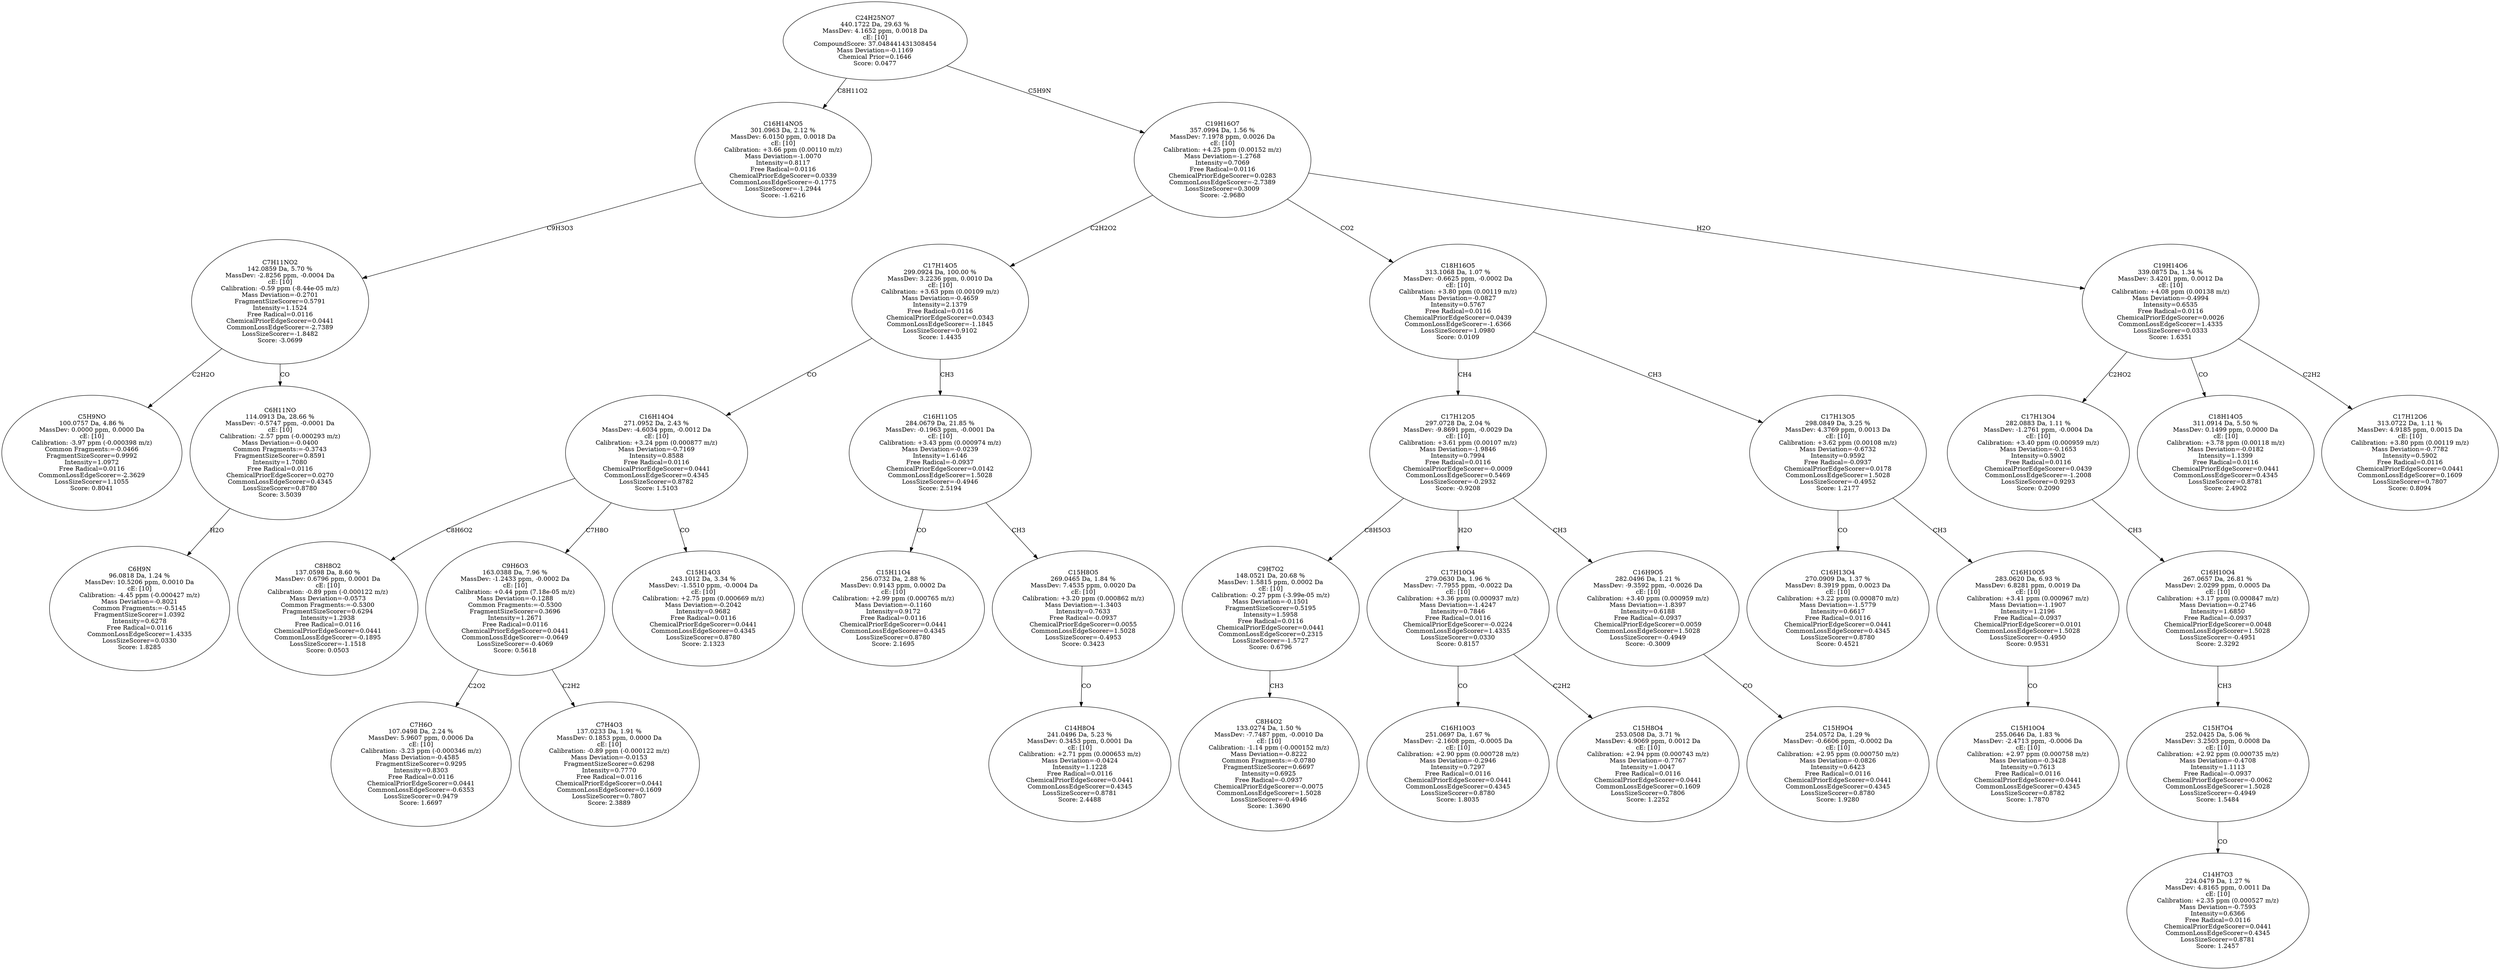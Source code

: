 strict digraph {
v1 [label="C5H9NO\n100.0757 Da, 4.86 %\nMassDev: 0.0000 ppm, 0.0000 Da\ncE: [10]\nCalibration: -3.97 ppm (-0.000398 m/z)\nCommon Fragments:=-0.0466\nFragmentSizeScorer=0.9992\nIntensity=1.0972\nFree Radical=0.0116\nCommonLossEdgeScorer=-2.3629\nLossSizeScorer=1.1055\nScore: 0.8041"];
v2 [label="C6H9N\n96.0818 Da, 1.24 %\nMassDev: 10.5206 ppm, 0.0010 Da\ncE: [10]\nCalibration: -4.45 ppm (-0.000427 m/z)\nMass Deviation=-0.8021\nCommon Fragments:=-0.5145\nFragmentSizeScorer=1.0392\nIntensity=0.6278\nFree Radical=0.0116\nCommonLossEdgeScorer=1.4335\nLossSizeScorer=0.0330\nScore: 1.8285"];
v3 [label="C6H11NO\n114.0913 Da, 28.66 %\nMassDev: -0.5747 ppm, -0.0001 Da\ncE: [10]\nCalibration: -2.57 ppm (-0.000293 m/z)\nMass Deviation=-0.0400\nCommon Fragments:=-0.3743\nFragmentSizeScorer=0.8591\nIntensity=1.7080\nFree Radical=0.0116\nChemicalPriorEdgeScorer=0.0270\nCommonLossEdgeScorer=0.4345\nLossSizeScorer=0.8780\nScore: 3.5039"];
v4 [label="C7H11NO2\n142.0859 Da, 5.70 %\nMassDev: -2.8256 ppm, -0.0004 Da\ncE: [10]\nCalibration: -0.59 ppm (-8.44e-05 m/z)\nMass Deviation=-0.2701\nFragmentSizeScorer=0.5791\nIntensity=1.1524\nFree Radical=0.0116\nChemicalPriorEdgeScorer=0.0441\nCommonLossEdgeScorer=-2.7389\nLossSizeScorer=-1.8482\nScore: -3.0699"];
v5 [label="C16H14NO5\n301.0963 Da, 2.12 %\nMassDev: 6.0150 ppm, 0.0018 Da\ncE: [10]\nCalibration: +3.66 ppm (0.00110 m/z)\nMass Deviation=-1.0070\nIntensity=0.8117\nFree Radical=0.0116\nChemicalPriorEdgeScorer=0.0339\nCommonLossEdgeScorer=-0.1775\nLossSizeScorer=-1.2944\nScore: -1.6216"];
v6 [label="C8H8O2\n137.0598 Da, 8.60 %\nMassDev: 0.6796 ppm, 0.0001 Da\ncE: [10]\nCalibration: -0.89 ppm (-0.000122 m/z)\nMass Deviation=-0.0573\nCommon Fragments:=-0.5300\nFragmentSizeScorer=0.6294\nIntensity=1.2938\nFree Radical=0.0116\nChemicalPriorEdgeScorer=0.0441\nCommonLossEdgeScorer=-0.1895\nLossSizeScorer=-1.1518\nScore: 0.0503"];
v7 [label="C7H6O\n107.0498 Da, 2.24 %\nMassDev: 5.9607 ppm, 0.0006 Da\ncE: [10]\nCalibration: -3.23 ppm (-0.000346 m/z)\nMass Deviation=-0.4585\nFragmentSizeScorer=0.9295\nIntensity=0.8303\nFree Radical=0.0116\nChemicalPriorEdgeScorer=0.0441\nCommonLossEdgeScorer=-0.6353\nLossSizeScorer=0.9479\nScore: 1.6697"];
v8 [label="C7H4O3\n137.0233 Da, 1.91 %\nMassDev: 0.1853 ppm, 0.0000 Da\ncE: [10]\nCalibration: -0.89 ppm (-0.000122 m/z)\nMass Deviation=-0.0153\nFragmentSizeScorer=0.6298\nIntensity=0.7770\nFree Radical=0.0116\nChemicalPriorEdgeScorer=0.0441\nCommonLossEdgeScorer=0.1609\nLossSizeScorer=0.7807\nScore: 2.3889"];
v9 [label="C9H6O3\n163.0388 Da, 7.96 %\nMassDev: -1.2433 ppm, -0.0002 Da\ncE: [10]\nCalibration: +0.44 ppm (7.18e-05 m/z)\nMass Deviation=-0.1288\nCommon Fragments:=-0.5300\nFragmentSizeScorer=0.3696\nIntensity=1.2671\nFree Radical=0.0116\nChemicalPriorEdgeScorer=0.0441\nCommonLossEdgeScorer=-0.0649\nLossSizeScorer=-0.4069\nScore: 0.5618"];
v10 [label="C15H14O3\n243.1012 Da, 3.34 %\nMassDev: -1.5510 ppm, -0.0004 Da\ncE: [10]\nCalibration: +2.75 ppm (0.000669 m/z)\nMass Deviation=-0.2042\nIntensity=0.9682\nFree Radical=0.0116\nChemicalPriorEdgeScorer=0.0441\nCommonLossEdgeScorer=0.4345\nLossSizeScorer=0.8780\nScore: 2.1323"];
v11 [label="C16H14O4\n271.0952 Da, 2.43 %\nMassDev: -4.6034 ppm, -0.0012 Da\ncE: [10]\nCalibration: +3.24 ppm (0.000877 m/z)\nMass Deviation=-0.7169\nIntensity=0.8588\nFree Radical=0.0116\nChemicalPriorEdgeScorer=0.0441\nCommonLossEdgeScorer=0.4345\nLossSizeScorer=0.8782\nScore: 1.5103"];
v12 [label="C15H11O4\n256.0732 Da, 2.88 %\nMassDev: 0.9143 ppm, 0.0002 Da\ncE: [10]\nCalibration: +2.99 ppm (0.000765 m/z)\nMass Deviation=-0.1160\nIntensity=0.9172\nFree Radical=0.0116\nChemicalPriorEdgeScorer=0.0441\nCommonLossEdgeScorer=0.4345\nLossSizeScorer=0.8780\nScore: 2.1695"];
v13 [label="C14H8O4\n241.0496 Da, 5.23 %\nMassDev: 0.3453 ppm, 0.0001 Da\ncE: [10]\nCalibration: +2.71 ppm (0.000653 m/z)\nMass Deviation=-0.0424\nIntensity=1.1228\nFree Radical=0.0116\nChemicalPriorEdgeScorer=0.0441\nCommonLossEdgeScorer=0.4345\nLossSizeScorer=0.8781\nScore: 2.4488"];
v14 [label="C15H8O5\n269.0465 Da, 1.84 %\nMassDev: 7.4535 ppm, 0.0020 Da\ncE: [10]\nCalibration: +3.20 ppm (0.000862 m/z)\nMass Deviation=-1.3403\nIntensity=0.7633\nFree Radical=-0.0937\nChemicalPriorEdgeScorer=0.0055\nCommonLossEdgeScorer=1.5028\nLossSizeScorer=-0.4953\nScore: 0.3423"];
v15 [label="C16H11O5\n284.0679 Da, 21.85 %\nMassDev: -0.1963 ppm, -0.0001 Da\ncE: [10]\nCalibration: +3.43 ppm (0.000974 m/z)\nMass Deviation=-0.0239\nIntensity=1.6146\nFree Radical=-0.0937\nChemicalPriorEdgeScorer=0.0142\nCommonLossEdgeScorer=1.5028\nLossSizeScorer=-0.4946\nScore: 2.5194"];
v16 [label="C17H14O5\n299.0924 Da, 100.00 %\nMassDev: 3.2236 ppm, 0.0010 Da\ncE: [10]\nCalibration: +3.63 ppm (0.00109 m/z)\nMass Deviation=-0.4659\nIntensity=2.1379\nFree Radical=0.0116\nChemicalPriorEdgeScorer=0.0343\nCommonLossEdgeScorer=-1.1845\nLossSizeScorer=0.9102\nScore: 1.4435"];
v17 [label="C8H4O2\n133.0274 Da, 1.50 %\nMassDev: -7.7487 ppm, -0.0010 Da\ncE: [10]\nCalibration: -1.14 ppm (-0.000152 m/z)\nMass Deviation=-0.8222\nCommon Fragments:=-0.0780\nFragmentSizeScorer=0.6697\nIntensity=0.6925\nFree Radical=-0.0937\nChemicalPriorEdgeScorer=-0.0075\nCommonLossEdgeScorer=1.5028\nLossSizeScorer=-0.4946\nScore: 1.3690"];
v18 [label="C9H7O2\n148.0521 Da, 20.68 %\nMassDev: 1.5815 ppm, 0.0002 Da\ncE: [10]\nCalibration: -0.27 ppm (-3.99e-05 m/z)\nMass Deviation=-0.1501\nFragmentSizeScorer=0.5195\nIntensity=1.5958\nFree Radical=0.0116\nChemicalPriorEdgeScorer=0.0441\nCommonLossEdgeScorer=0.2315\nLossSizeScorer=-1.5727\nScore: 0.6796"];
v19 [label="C16H10O3\n251.0697 Da, 1.67 %\nMassDev: -2.1608 ppm, -0.0005 Da\ncE: [10]\nCalibration: +2.90 ppm (0.000728 m/z)\nMass Deviation=-0.2946\nIntensity=0.7297\nFree Radical=0.0116\nChemicalPriorEdgeScorer=0.0441\nCommonLossEdgeScorer=0.4345\nLossSizeScorer=0.8780\nScore: 1.8035"];
v20 [label="C15H8O4\n253.0508 Da, 3.71 %\nMassDev: 4.9069 ppm, 0.0012 Da\ncE: [10]\nCalibration: +2.94 ppm (0.000743 m/z)\nMass Deviation=-0.7767\nIntensity=1.0047\nFree Radical=0.0116\nChemicalPriorEdgeScorer=0.0441\nCommonLossEdgeScorer=0.1609\nLossSizeScorer=0.7806\nScore: 1.2252"];
v21 [label="C17H10O4\n279.0630 Da, 1.96 %\nMassDev: -7.7955 ppm, -0.0022 Da\ncE: [10]\nCalibration: +3.36 ppm (0.000937 m/z)\nMass Deviation=-1.4247\nIntensity=0.7846\nFree Radical=0.0116\nChemicalPriorEdgeScorer=-0.0224\nCommonLossEdgeScorer=1.4335\nLossSizeScorer=0.0330\nScore: 0.8157"];
v22 [label="C15H9O4\n254.0572 Da, 1.29 %\nMassDev: -0.6606 ppm, -0.0002 Da\ncE: [10]\nCalibration: +2.95 ppm (0.000750 m/z)\nMass Deviation=-0.0826\nIntensity=0.6423\nFree Radical=0.0116\nChemicalPriorEdgeScorer=0.0441\nCommonLossEdgeScorer=0.4345\nLossSizeScorer=0.8780\nScore: 1.9280"];
v23 [label="C16H9O5\n282.0496 Da, 1.21 %\nMassDev: -9.3592 ppm, -0.0026 Da\ncE: [10]\nCalibration: +3.40 ppm (0.000959 m/z)\nMass Deviation=-1.8397\nIntensity=0.6188\nFree Radical=-0.0937\nChemicalPriorEdgeScorer=0.0059\nCommonLossEdgeScorer=1.5028\nLossSizeScorer=-0.4949\nScore: -0.3009"];
v24 [label="C17H12O5\n297.0728 Da, 2.04 %\nMassDev: -9.8691 ppm, -0.0029 Da\ncE: [10]\nCalibration: +3.61 ppm (0.00107 m/z)\nMass Deviation=-1.9846\nIntensity=0.7994\nFree Radical=0.0116\nChemicalPriorEdgeScorer=-0.0009\nCommonLossEdgeScorer=0.5469\nLossSizeScorer=-0.2932\nScore: -0.9208"];
v25 [label="C16H13O4\n270.0909 Da, 1.37 %\nMassDev: 8.3919 ppm, 0.0023 Da\ncE: [10]\nCalibration: +3.22 ppm (0.000870 m/z)\nMass Deviation=-1.5779\nIntensity=0.6617\nFree Radical=0.0116\nChemicalPriorEdgeScorer=0.0441\nCommonLossEdgeScorer=0.4345\nLossSizeScorer=0.8780\nScore: 0.4521"];
v26 [label="C15H10O4\n255.0646 Da, 1.83 %\nMassDev: -2.4713 ppm, -0.0006 Da\ncE: [10]\nCalibration: +2.97 ppm (0.000758 m/z)\nMass Deviation=-0.3428\nIntensity=0.7613\nFree Radical=0.0116\nChemicalPriorEdgeScorer=0.0441\nCommonLossEdgeScorer=0.4345\nLossSizeScorer=0.8782\nScore: 1.7870"];
v27 [label="C16H10O5\n283.0620 Da, 6.93 %\nMassDev: 6.8281 ppm, 0.0019 Da\ncE: [10]\nCalibration: +3.41 ppm (0.000967 m/z)\nMass Deviation=-1.1907\nIntensity=1.2196\nFree Radical=-0.0937\nChemicalPriorEdgeScorer=0.0101\nCommonLossEdgeScorer=1.5028\nLossSizeScorer=-0.4950\nScore: 0.9531"];
v28 [label="C17H13O5\n298.0849 Da, 3.25 %\nMassDev: 4.3769 ppm, 0.0013 Da\ncE: [10]\nCalibration: +3.62 ppm (0.00108 m/z)\nMass Deviation=-0.6732\nIntensity=0.9592\nFree Radical=-0.0937\nChemicalPriorEdgeScorer=0.0178\nCommonLossEdgeScorer=1.5028\nLossSizeScorer=-0.4952\nScore: 1.2177"];
v29 [label="C18H16O5\n313.1068 Da, 1.07 %\nMassDev: -0.6625 ppm, -0.0002 Da\ncE: [10]\nCalibration: +3.80 ppm (0.00119 m/z)\nMass Deviation=-0.0827\nIntensity=0.5767\nFree Radical=0.0116\nChemicalPriorEdgeScorer=0.0439\nCommonLossEdgeScorer=-1.6366\nLossSizeScorer=1.0980\nScore: 0.0109"];
v30 [label="C14H7O3\n224.0479 Da, 1.27 %\nMassDev: 4.8165 ppm, 0.0011 Da\ncE: [10]\nCalibration: +2.35 ppm (0.000527 m/z)\nMass Deviation=-0.7593\nIntensity=0.6366\nFree Radical=0.0116\nChemicalPriorEdgeScorer=0.0441\nCommonLossEdgeScorer=0.4345\nLossSizeScorer=0.8781\nScore: 1.2457"];
v31 [label="C15H7O4\n252.0425 Da, 5.06 %\nMassDev: 3.2503 ppm, 0.0008 Da\ncE: [10]\nCalibration: +2.92 ppm (0.000735 m/z)\nMass Deviation=-0.4708\nIntensity=1.1113\nFree Radical=-0.0937\nChemicalPriorEdgeScorer=-0.0062\nCommonLossEdgeScorer=1.5028\nLossSizeScorer=-0.4949\nScore: 1.5484"];
v32 [label="C16H10O4\n267.0657 Da, 26.81 %\nMassDev: 2.0299 ppm, 0.0005 Da\ncE: [10]\nCalibration: +3.17 ppm (0.000847 m/z)\nMass Deviation=-0.2746\nIntensity=1.6850\nFree Radical=-0.0937\nChemicalPriorEdgeScorer=0.0048\nCommonLossEdgeScorer=1.5028\nLossSizeScorer=-0.4951\nScore: 2.3292"];
v33 [label="C17H13O4\n282.0883 Da, 1.11 %\nMassDev: -1.2761 ppm, -0.0004 Da\ncE: [10]\nCalibration: +3.40 ppm (0.000959 m/z)\nMass Deviation=-0.1653\nIntensity=0.5902\nFree Radical=0.0116\nChemicalPriorEdgeScorer=0.0439\nCommonLossEdgeScorer=-1.2008\nLossSizeScorer=0.9293\nScore: 0.2090"];
v34 [label="C18H14O5\n311.0914 Da, 5.50 %\nMassDev: 0.1499 ppm, 0.0000 Da\ncE: [10]\nCalibration: +3.78 ppm (0.00118 m/z)\nMass Deviation=-0.0182\nIntensity=1.1399\nFree Radical=0.0116\nChemicalPriorEdgeScorer=0.0441\nCommonLossEdgeScorer=0.4345\nLossSizeScorer=0.8781\nScore: 2.4902"];
v35 [label="C17H12O6\n313.0722 Da, 1.11 %\nMassDev: 4.9185 ppm, 0.0015 Da\ncE: [10]\nCalibration: +3.80 ppm (0.00119 m/z)\nMass Deviation=-0.7782\nIntensity=0.5902\nFree Radical=0.0116\nChemicalPriorEdgeScorer=0.0441\nCommonLossEdgeScorer=0.1609\nLossSizeScorer=0.7807\nScore: 0.8094"];
v36 [label="C19H14O6\n339.0875 Da, 1.34 %\nMassDev: 3.4201 ppm, 0.0012 Da\ncE: [10]\nCalibration: +4.08 ppm (0.00138 m/z)\nMass Deviation=-0.4994\nIntensity=0.6535\nFree Radical=0.0116\nChemicalPriorEdgeScorer=0.0026\nCommonLossEdgeScorer=1.4335\nLossSizeScorer=0.0333\nScore: 1.6351"];
v37 [label="C19H16O7\n357.0994 Da, 1.56 %\nMassDev: 7.1978 ppm, 0.0026 Da\ncE: [10]\nCalibration: +4.25 ppm (0.00152 m/z)\nMass Deviation=-1.2768\nIntensity=0.7069\nFree Radical=0.0116\nChemicalPriorEdgeScorer=0.0283\nCommonLossEdgeScorer=-2.7389\nLossSizeScorer=0.3009\nScore: -2.9680"];
v38 [label="C24H25NO7\n440.1722 Da, 29.63 %\nMassDev: 4.1652 ppm, 0.0018 Da\ncE: [10]\nCompoundScore: 37.048441431308454\nMass Deviation=-0.1169\nChemical Prior=0.1646\nScore: 0.0477"];
v4 -> v1 [label="C2H2O"];
v3 -> v2 [label="H2O"];
v4 -> v3 [label="CO"];
v5 -> v4 [label="C9H3O3"];
v38 -> v5 [label="C8H11O2"];
v11 -> v6 [label="C8H6O2"];
v9 -> v7 [label="C2O2"];
v9 -> v8 [label="C2H2"];
v11 -> v9 [label="C7H8O"];
v11 -> v10 [label="CO"];
v16 -> v11 [label="CO"];
v15 -> v12 [label="CO"];
v14 -> v13 [label="CO"];
v15 -> v14 [label="CH3"];
v16 -> v15 [label="CH3"];
v37 -> v16 [label="C2H2O2"];
v18 -> v17 [label="CH3"];
v24 -> v18 [label="C8H5O3"];
v21 -> v19 [label="CO"];
v21 -> v20 [label="C2H2"];
v24 -> v21 [label="H2O"];
v23 -> v22 [label="CO"];
v24 -> v23 [label="CH3"];
v29 -> v24 [label="CH4"];
v28 -> v25 [label="CO"];
v27 -> v26 [label="CO"];
v28 -> v27 [label="CH3"];
v29 -> v28 [label="CH3"];
v37 -> v29 [label="CO2"];
v31 -> v30 [label="CO"];
v32 -> v31 [label="CH3"];
v33 -> v32 [label="CH3"];
v36 -> v33 [label="C2HO2"];
v36 -> v34 [label="CO"];
v36 -> v35 [label="C2H2"];
v37 -> v36 [label="H2O"];
v38 -> v37 [label="C5H9N"];
}